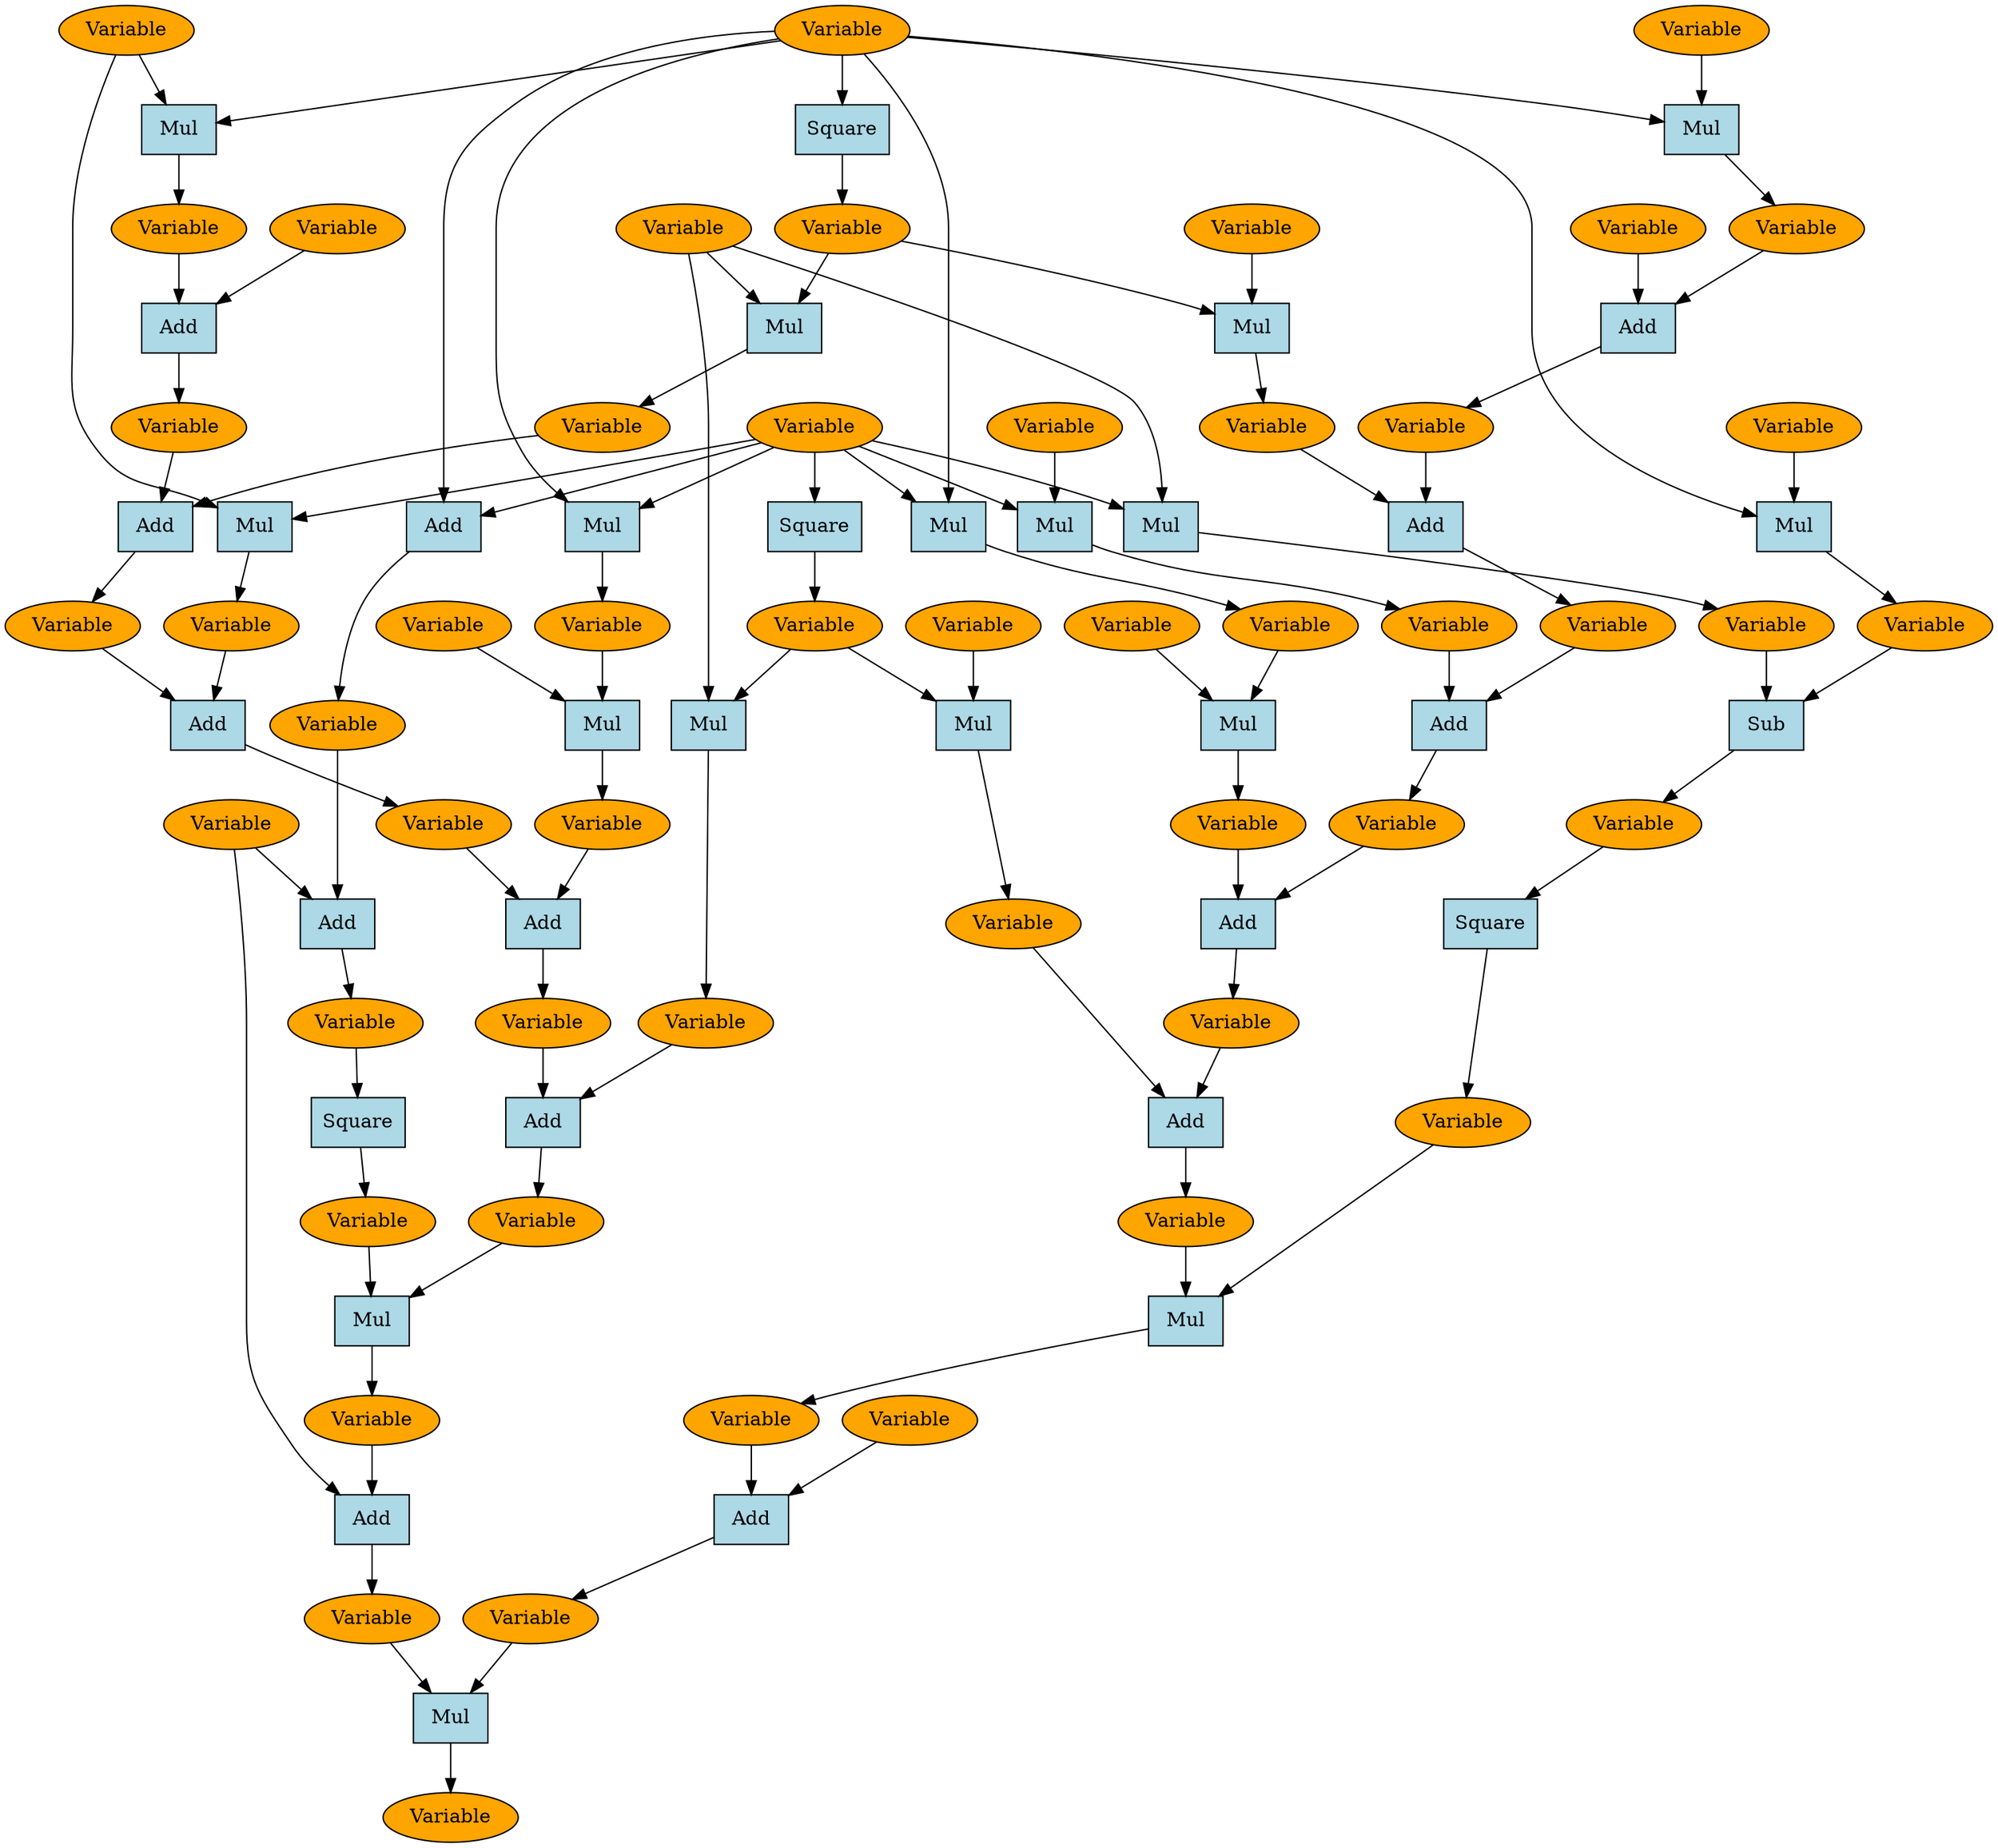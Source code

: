 digraph ComputationGraph {
    "0x2251d80f900" [label="Variable", style=filled, fillcolor=orange];
    "0x2251d810560" [label="Variable", style=filled, fillcolor=orange];
    "0x2251d7fda30" [label="Add", shape=box, style=filled, fillcolor=lightblue];
    "0x2251d80fe10" [label="Variable", style=filled, fillcolor=orange];
    "0x2251d80f900" -> "0x2251d7fda30";
    "0x2251d810560" -> "0x2251d7fda30";
    "0x2251d7fda30" -> "0x2251d80fe10";
    "0x2251d80edc0" [label="Variable", style=filled, fillcolor=orange];
    "0x2251d823670" [label="Add", shape=box, style=filled, fillcolor=lightblue];
    "0x2251d80fab0" [label="Variable", style=filled, fillcolor=orange];
    "0x2251d80fe10" -> "0x2251d823670";
    "0x2251d80edc0" -> "0x2251d823670";
    "0x2251d823670" -> "0x2251d80fab0";
    "0x2251d823760" [label="Square", shape=box, style=filled, fillcolor=lightblue];
    "0x2251d80f870" [label="Variable", style=filled, fillcolor=orange];
    "0x2251d80f900" -> "0x2251d823760";
    "0x2251d823760" -> "0x2251d80f870";
    "0x2251d823730" [label="Square", shape=box, style=filled, fillcolor=lightblue];
    "0x2251d80f990" [label="Variable", style=filled, fillcolor=orange];
    "0x2251d810560" -> "0x2251d823730";
    "0x2251d823730" -> "0x2251d80f990";
    "0x2251d80f000" [label="Variable", style=filled, fillcolor=orange];
    "0x2251d8235e0" [label="Mul", shape=box, style=filled, fillcolor=lightblue];
    "0x2251d80f5a0" [label="Variable", style=filled, fillcolor=orange];
    "0x2251d80f000" -> "0x2251d8235e0";
    "0x2251d80f900" -> "0x2251d8235e0";
    "0x2251d8235e0" -> "0x2251d80f5a0";
    "0x2251d810170" [label="Variable", style=filled, fillcolor=orange];
    "0x2251d8236a0" [label="Mul", shape=box, style=filled, fillcolor=lightblue];
    "0x2251d82b6b0" [label="Variable", style=filled, fillcolor=orange];
    "0x2251d810170" -> "0x2251d8236a0";
    "0x2251d80f870" -> "0x2251d8236a0";
    "0x2251d8236a0" -> "0x2251d82b6b0";
    "0x2251d8236d0" [label="Mul", shape=box, style=filled, fillcolor=lightblue];
    "0x2251d82b860" [label="Variable", style=filled, fillcolor=orange];
    "0x2251d80f000" -> "0x2251d8236d0";
    "0x2251d810560" -> "0x2251d8236d0";
    "0x2251d8236d0" -> "0x2251d82b860";
    "0x2251d823700" [label="Mul", shape=box, style=filled, fillcolor=lightblue];
    "0x2251d82b500" [label="Variable", style=filled, fillcolor=orange];
    "0x2251d80f900" -> "0x2251d823700";
    "0x2251d810560" -> "0x2251d823700";
    "0x2251d823700" -> "0x2251d82b500";
    "0x2251d80ffc0" [label="Variable", style=filled, fillcolor=orange];
    "0x2251d823610" [label="Mul", shape=box, style=filled, fillcolor=lightblue];
    "0x2251d82b740" [label="Variable", style=filled, fillcolor=orange];
    "0x2251d80ffc0" -> "0x2251d823610";
    "0x2251d82b500" -> "0x2251d823610";
    "0x2251d823610" -> "0x2251d82b740";
    "0x2251d823640" [label="Mul", shape=box, style=filled, fillcolor=lightblue];
    "0x2251d82b2c0" [label="Variable", style=filled, fillcolor=orange];
    "0x2251d810170" -> "0x2251d823640";
    "0x2251d80f990" -> "0x2251d823640";
    "0x2251d823640" -> "0x2251d82b2c0";
    "0x2251d82b470" [label="Variable", style=filled, fillcolor=orange];
    "0x2251d82fda0" [label="Add", shape=box, style=filled, fillcolor=lightblue];
    "0x2251d82b3e0" [label="Variable", style=filled, fillcolor=orange];
    "0x2251d82b470" -> "0x2251d82fda0";
    "0x2251d80f5a0" -> "0x2251d82fda0";
    "0x2251d82fda0" -> "0x2251d82b3e0";
    "0x2251d82fdd0" [label="Add", shape=box, style=filled, fillcolor=lightblue];
    "0x2251d82b620" [label="Variable", style=filled, fillcolor=orange];
    "0x2251d82b3e0" -> "0x2251d82fdd0";
    "0x2251d82b6b0" -> "0x2251d82fdd0";
    "0x2251d82fdd0" -> "0x2251d82b620";
    "0x2251d82fd40" [label="Add", shape=box, style=filled, fillcolor=lightblue];
    "0x2251d82b7d0" [label="Variable", style=filled, fillcolor=orange];
    "0x2251d82b620" -> "0x2251d82fd40";
    "0x2251d82b860" -> "0x2251d82fd40";
    "0x2251d82fd40" -> "0x2251d82b7d0";
    "0x2251d82fd10" [label="Add", shape=box, style=filled, fillcolor=lightblue];
    "0x2251d82b1a0" [label="Variable", style=filled, fillcolor=orange];
    "0x2251d82b7d0" -> "0x2251d82fd10";
    "0x2251d82b740" -> "0x2251d82fd10";
    "0x2251d82fd10" -> "0x2251d82b1a0";
    "0x2251d82fd70" [label="Add", shape=box, style=filled, fillcolor=lightblue];
    "0x2251d82b590" [label="Variable", style=filled, fillcolor=orange];
    "0x2251d82b1a0" -> "0x2251d82fd70";
    "0x2251d82b2c0" -> "0x2251d82fd70";
    "0x2251d82fd70" -> "0x2251d82b590";
    "0x2251d82fcb0" [label="Square", shape=box, style=filled, fillcolor=lightblue];
    "0x2251d82b350" [label="Variable", style=filled, fillcolor=orange];
    "0x2251d80fab0" -> "0x2251d82fcb0";
    "0x2251d82fcb0" -> "0x2251d82b350";
    "0x2251d82fe60" [label="Mul", shape=box, style=filled, fillcolor=lightblue];
    "0x2251d82b230" [label="Variable", style=filled, fillcolor=orange];
    "0x2251d82b350" -> "0x2251d82fe60";
    "0x2251d82b590" -> "0x2251d82fe60";
    "0x2251d82fe60" -> "0x2251d82b230";
    "0x2251d82ff80" [label="Add", shape=box, style=filled, fillcolor=lightblue];
    "0x2251d82e390" [label="Variable", style=filled, fillcolor=orange];
    "0x2251d80edc0" -> "0x2251d82ff80";
    "0x2251d82b230" -> "0x2251d82ff80";
    "0x2251d82ff80" -> "0x2251d82e390";
    "0x2251d80fcf0" [label="Variable", style=filled, fillcolor=orange];
    "0x2251d82fce0" [label="Mul", shape=box, style=filled, fillcolor=lightblue];
    "0x2251d82da90" [label="Variable", style=filled, fillcolor=orange];
    "0x2251d80fcf0" -> "0x2251d82fce0";
    "0x2251d80f900" -> "0x2251d82fce0";
    "0x2251d82fce0" -> "0x2251d82da90";
    "0x2251d82ff20" [label="Mul", shape=box, style=filled, fillcolor=lightblue];
    "0x2251d82e660" [label="Variable", style=filled, fillcolor=orange];
    "0x2251d810170" -> "0x2251d82ff20";
    "0x2251d810560" -> "0x2251d82ff20";
    "0x2251d82ff20" -> "0x2251d82e660";
    "0x2251d82fe00" [label="Sub", shape=box, style=filled, fillcolor=lightblue];
    "0x2251d82e6f0" [label="Variable", style=filled, fillcolor=orange];
    "0x2251d82da90" -> "0x2251d82fe00";
    "0x2251d82e660" -> "0x2251d82fe00";
    "0x2251d82fe00" -> "0x2251d82e6f0";
    "0x2251d810290" [label="Variable", style=filled, fillcolor=orange];
    "0x2251d82fc80" [label="Mul", shape=box, style=filled, fillcolor=lightblue];
    "0x2251d82ddf0" [label="Variable", style=filled, fillcolor=orange];
    "0x2251d810290" -> "0x2251d82fc80";
    "0x2251d80f900" -> "0x2251d82fc80";
    "0x2251d82fc80" -> "0x2251d82ddf0";
    "0x2251d80ec10" [label="Variable", style=filled, fillcolor=orange];
    "0x2251d82fe30" [label="Mul", shape=box, style=filled, fillcolor=lightblue];
    "0x2251d82e420" [label="Variable", style=filled, fillcolor=orange];
    "0x2251d80ec10" -> "0x2251d82fe30";
    "0x2251d80f870" -> "0x2251d82fe30";
    "0x2251d82fe30" -> "0x2251d82e420";
    "0x2251d82e150" [label="Variable", style=filled, fillcolor=orange];
    "0x2251d82fef0" [label="Mul", shape=box, style=filled, fillcolor=lightblue];
    "0x2251d82e1e0" [label="Variable", style=filled, fillcolor=orange];
    "0x2251d82e150" -> "0x2251d82fef0";
    "0x2251d810560" -> "0x2251d82fef0";
    "0x2251d82fef0" -> "0x2251d82e1e0";
    "0x2251d82fe90" [label="Mul", shape=box, style=filled, fillcolor=lightblue];
    "0x2251d82dbb0" [label="Variable", style=filled, fillcolor=orange];
    "0x2251d80f900" -> "0x2251d82fe90";
    "0x2251d810560" -> "0x2251d82fe90";
    "0x2251d82fe90" -> "0x2251d82dbb0";
    "0x2251d80ef70" [label="Variable", style=filled, fillcolor=orange];
    "0x2251d82ff50" [label="Mul", shape=box, style=filled, fillcolor=lightblue];
    "0x2251d82e270" [label="Variable", style=filled, fillcolor=orange];
    "0x2251d80ef70" -> "0x2251d82ff50";
    "0x2251d82dbb0" -> "0x2251d82ff50";
    "0x2251d82ff50" -> "0x2251d82e270";
    "0x2251d82e300" [label="Variable", style=filled, fillcolor=orange];
    "0x2251d82fc50" [label="Mul", shape=box, style=filled, fillcolor=lightblue];
    "0x2251d82da00" [label="Variable", style=filled, fillcolor=orange];
    "0x2251d82e300" -> "0x2251d82fc50";
    "0x2251d80f990" -> "0x2251d82fc50";
    "0x2251d82fc50" -> "0x2251d82da00";
    "0x2251d82e4b0" [label="Variable", style=filled, fillcolor=orange];
    "0x2251d82fec0" [label="Add", shape=box, style=filled, fillcolor=lightblue];
    "0x2251d82e5d0" [label="Variable", style=filled, fillcolor=orange];
    "0x2251d82e4b0" -> "0x2251d82fec0";
    "0x2251d82ddf0" -> "0x2251d82fec0";
    "0x2251d82fec0" -> "0x2251d82e5d0";
    "0x2251d82fc20" [label="Add", shape=box, style=filled, fillcolor=lightblue];
    "0x2251d82e540" [label="Variable", style=filled, fillcolor=orange];
    "0x2251d82e5d0" -> "0x2251d82fc20";
    "0x2251d82e420" -> "0x2251d82fc20";
    "0x2251d82fc20" -> "0x2251d82e540";
    "0x2251d7f4fc0" [label="Add", shape=box, style=filled, fillcolor=lightblue];
    "0x2251d82e780" [label="Variable", style=filled, fillcolor=orange];
    "0x2251d82e540" -> "0x2251d7f4fc0";
    "0x2251d82e1e0" -> "0x2251d7f4fc0";
    "0x2251d7f4fc0" -> "0x2251d82e780";
    "0x2251d7f4f00" [label="Add", shape=box, style=filled, fillcolor=lightblue];
    "0x2251d82e0c0" [label="Variable", style=filled, fillcolor=orange];
    "0x2251d82e780" -> "0x2251d7f4f00";
    "0x2251d82e270" -> "0x2251d7f4f00";
    "0x2251d7f4f00" -> "0x2251d82e0c0";
    "0x2251d7f4ff0" [label="Add", shape=box, style=filled, fillcolor=lightblue];
    "0x2251d82e8a0" [label="Variable", style=filled, fillcolor=orange];
    "0x2251d82e0c0" -> "0x2251d7f4ff0";
    "0x2251d82da00" -> "0x2251d7f4ff0";
    "0x2251d7f4ff0" -> "0x2251d82e8a0";
    "0x2251d7f5080" [label="Square", shape=box, style=filled, fillcolor=lightblue];
    "0x2251d82dc40" [label="Variable", style=filled, fillcolor=orange];
    "0x2251d82e6f0" -> "0x2251d7f5080";
    "0x2251d7f5080" -> "0x2251d82dc40";
    "0x2251d7f5020" [label="Mul", shape=box, style=filled, fillcolor=lightblue];
    "0x2251d82db20" [label="Variable", style=filled, fillcolor=orange];
    "0x2251d82dc40" -> "0x2251d7f5020";
    "0x2251d82e8a0" -> "0x2251d7f5020";
    "0x2251d7f5020" -> "0x2251d82db20";
    "0x2251d82dfa0" [label="Variable", style=filled, fillcolor=orange];
    "0x2251d7f4f30" [label="Add", shape=box, style=filled, fillcolor=lightblue];
    "0x2251d82de80" [label="Variable", style=filled, fillcolor=orange];
    "0x2251d82dfa0" -> "0x2251d7f4f30";
    "0x2251d82db20" -> "0x2251d7f4f30";
    "0x2251d7f4f30" -> "0x2251d82de80";
    "0x2251d7f4f60" [label="Mul", shape=box, style=filled, fillcolor=lightblue];
    "0x2251d82e810" [label="Variable", style=filled, fillcolor=orange];
    "0x2251d82e390" -> "0x2251d7f4f60";
    "0x2251d82de80" -> "0x2251d7f4f60";
    "0x2251d7f4f60" -> "0x2251d82e810";

}